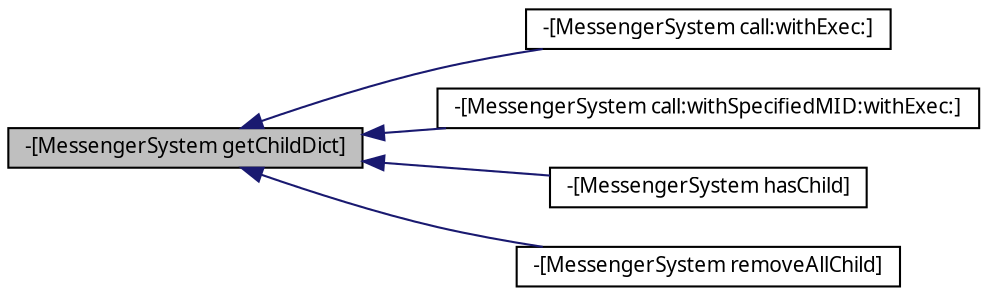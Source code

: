 digraph G
{
  edge [fontname="FreeSans.ttf",fontsize="10",labelfontname="FreeSans.ttf",labelfontsize="10"];
  node [fontname="FreeSans.ttf",fontsize="10",shape=record];
  rankdir=LR;
  Node1 [label="-[MessengerSystem getChildDict]",height=0.2,width=0.4,color="black", fillcolor="grey75", style="filled" fontcolor="black"];
  Node1 -> Node2 [dir=back,color="midnightblue",fontsize="10",style="solid"];
  Node2 [label="-[MessengerSystem call:withExec:]",height=0.2,width=0.4,color="black", fillcolor="white", style="filled",URL="$dc/dc9/interface_messenger_system.html#ae9f0c6c7daf251eb28aad584b1eca292"];
  Node1 -> Node3 [dir=back,color="midnightblue",fontsize="10",style="solid"];
  Node3 [label="-[MessengerSystem call:withSpecifiedMID:withExec:]",height=0.2,width=0.4,color="black", fillcolor="white", style="filled",URL="$dc/dc9/interface_messenger_system.html#ae923fe829663d8974dc34063bd32c4a2"];
  Node1 -> Node4 [dir=back,color="midnightblue",fontsize="10",style="solid"];
  Node4 [label="-[MessengerSystem hasChild]",height=0.2,width=0.4,color="black", fillcolor="white", style="filled",URL="$dc/dc9/interface_messenger_system.html#a9db1bcbbaf0abb9e8e1af5a2aa5bf9fa"];
  Node1 -> Node5 [dir=back,color="midnightblue",fontsize="10",style="solid"];
  Node5 [label="-[MessengerSystem removeAllChild]",height=0.2,width=0.4,color="black", fillcolor="white", style="filled",URL="$dc/dc9/interface_messenger_system.html#abfbdbb7d723b910d012d980daacbcd9b"];
}
